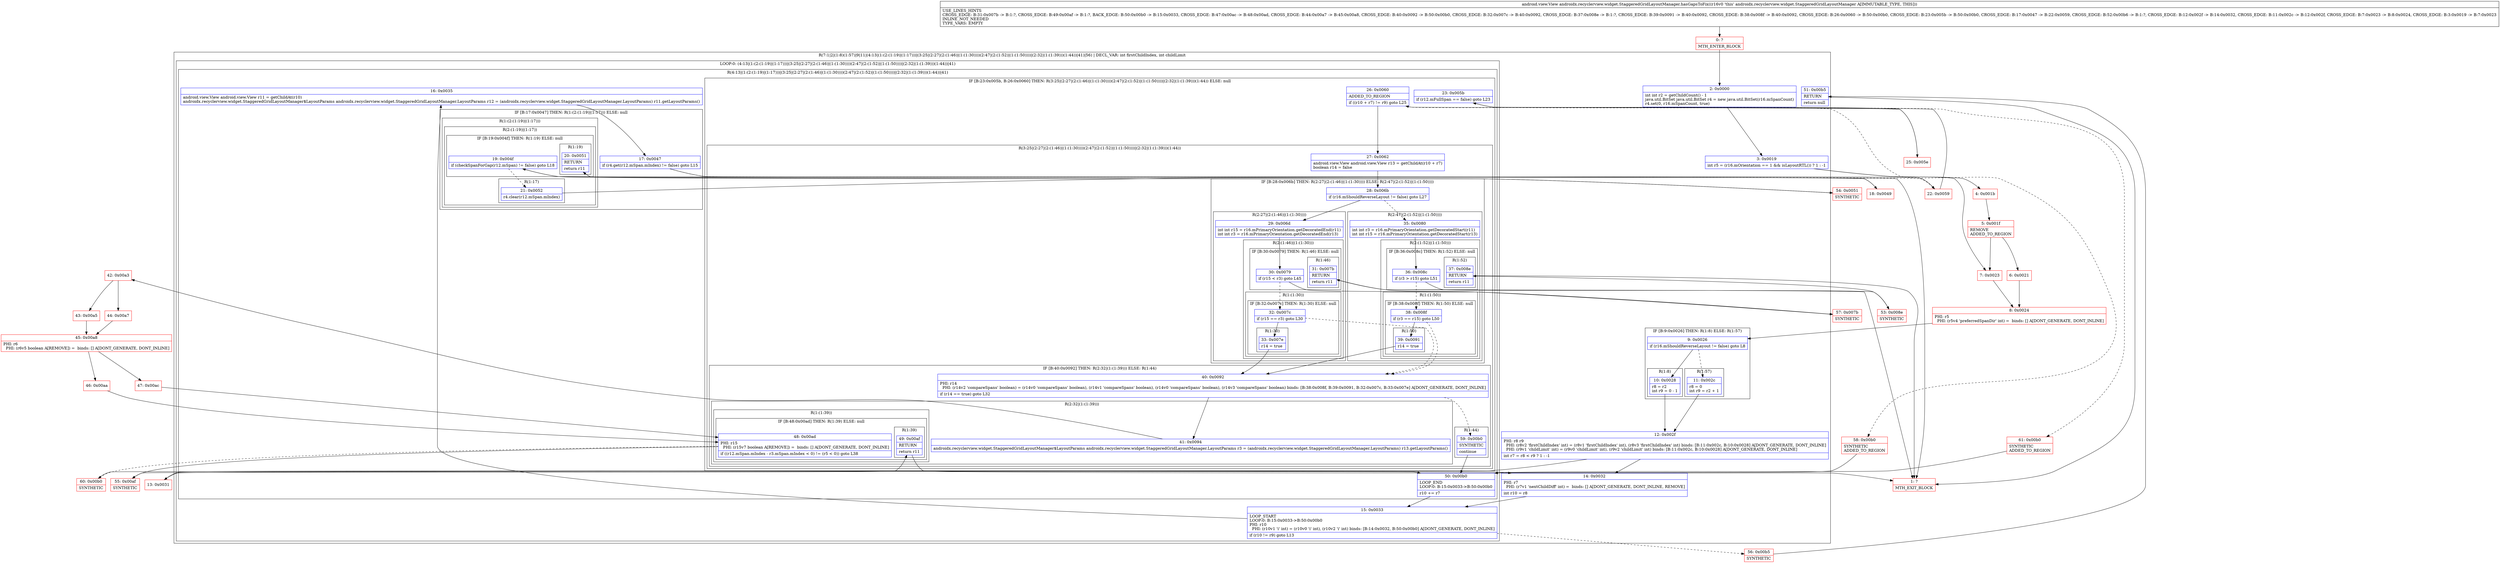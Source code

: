 digraph "CFG forandroidx.recyclerview.widget.StaggeredGridLayoutManager.hasGapsToFix()Landroid\/view\/View;" {
subgraph cluster_Region_1985203870 {
label = "R(7:1|2|(1:8)(1:57)|9|11|(4:13|(1:(2:(1:19)|(1:17)))|(3:25|(2:27|(2:(1:46)|(1:(1:30))))(2:47|(2:(1:52)|(1:(1:50))))|(2:32|(1:(1:39)))(1:44))|41)|56) | DECL_VAR: int firstChildIndex, int childLimit\l";
node [shape=record,color=blue];
Node_2 [shape=record,label="{2\:\ 0x0000|int int r2 = getChildCount() \- 1\ljava.util.BitSet java.util.BitSet r4 = new java.util.BitSet(r16.mSpanCount)\lr4.set(0, r16.mSpanCount, true)\l}"];
Node_3 [shape=record,label="{3\:\ 0x0019|int r5 = (r16.mOrientation == 1 && isLayoutRTL()) ? 1 : \-1\l}"];
subgraph cluster_IfRegion_83788555 {
label = "IF [B:9:0x0026] THEN: R(1:8) ELSE: R(1:57)";
node [shape=record,color=blue];
Node_9 [shape=record,label="{9\:\ 0x0026|if (r16.mShouldReverseLayout != false) goto L8\l}"];
subgraph cluster_Region_670551034 {
label = "R(1:8)";
node [shape=record,color=blue];
Node_10 [shape=record,label="{10\:\ 0x0028|r8 = r2\lint r9 = 0 \- 1\l}"];
}
subgraph cluster_Region_509320582 {
label = "R(1:57)";
node [shape=record,color=blue];
Node_11 [shape=record,label="{11\:\ 0x002c|r8 = 0\lint r9 = r2 + 1\l}"];
}
}
Node_12 [shape=record,label="{12\:\ 0x002f|PHI: r8 r9 \l  PHI: (r8v2 'firstChildIndex' int) = (r8v1 'firstChildIndex' int), (r8v3 'firstChildIndex' int) binds: [B:11:0x002c, B:10:0x0028] A[DONT_GENERATE, DONT_INLINE]\l  PHI: (r9v1 'childLimit' int) = (r9v0 'childLimit' int), (r9v2 'childLimit' int) binds: [B:11:0x002c, B:10:0x0028] A[DONT_GENERATE, DONT_INLINE]\l|int r7 = r8 \< r9 ? 1 : \-1\l}"];
Node_14 [shape=record,label="{14\:\ 0x0032|PHI: r7 \l  PHI: (r7v1 'nextChildDiff' int) =  binds: [] A[DONT_GENERATE, DONT_INLINE, REMOVE]\l|int r10 = r8\l}"];
subgraph cluster_LoopRegion_593146108 {
label = "LOOP:0: (4:13|(1:(2:(1:19)|(1:17)))|(3:25|(2:27|(2:(1:46)|(1:(1:30))))(2:47|(2:(1:52)|(1:(1:50))))|(2:32|(1:(1:39)))(1:44))|41)";
node [shape=record,color=blue];
Node_15 [shape=record,label="{15\:\ 0x0033|LOOP_START\lLOOP:0: B:15:0x0033\-\>B:50:0x00b0\lPHI: r10 \l  PHI: (r10v1 'i' int) = (r10v0 'i' int), (r10v2 'i' int) binds: [B:14:0x0032, B:50:0x00b0] A[DONT_GENERATE, DONT_INLINE]\l|if (r10 != r9) goto L13\l}"];
subgraph cluster_Region_794608314 {
label = "R(4:13|(1:(2:(1:19)|(1:17)))|(3:25|(2:27|(2:(1:46)|(1:(1:30))))(2:47|(2:(1:52)|(1:(1:50))))|(2:32|(1:(1:39)))(1:44))|41)";
node [shape=record,color=blue];
Node_16 [shape=record,label="{16\:\ 0x0035|android.view.View android.view.View r11 = getChildAt(r10)\landroidx.recyclerview.widget.StaggeredGridLayoutManager$LayoutParams androidx.recyclerview.widget.StaggeredGridLayoutManager.LayoutParams r12 = (androidx.recyclerview.widget.StaggeredGridLayoutManager.LayoutParams) r11.getLayoutParams()\l}"];
subgraph cluster_IfRegion_282132922 {
label = "IF [B:17:0x0047] THEN: R(1:(2:(1:19)|(1:17))) ELSE: null";
node [shape=record,color=blue];
Node_17 [shape=record,label="{17\:\ 0x0047|if (r4.get(r12.mSpan.mIndex) != false) goto L15\l}"];
subgraph cluster_Region_1678723112 {
label = "R(1:(2:(1:19)|(1:17)))";
node [shape=record,color=blue];
subgraph cluster_Region_198227290 {
label = "R(2:(1:19)|(1:17))";
node [shape=record,color=blue];
subgraph cluster_IfRegion_1608015491 {
label = "IF [B:19:0x004f] THEN: R(1:19) ELSE: null";
node [shape=record,color=blue];
Node_19 [shape=record,label="{19\:\ 0x004f|if (checkSpanForGap(r12.mSpan) != false) goto L18\l}"];
subgraph cluster_Region_1509382909 {
label = "R(1:19)";
node [shape=record,color=blue];
Node_20 [shape=record,label="{20\:\ 0x0051|RETURN\l|return r11\l}"];
}
}
subgraph cluster_Region_2015238656 {
label = "R(1:17)";
node [shape=record,color=blue];
Node_21 [shape=record,label="{21\:\ 0x0052|r4.clear(r12.mSpan.mIndex)\l}"];
}
}
}
}
subgraph cluster_IfRegion_991865340 {
label = "IF [B:23:0x005b, B:26:0x0060] THEN: R(3:25|(2:27|(2:(1:46)|(1:(1:30))))(2:47|(2:(1:52)|(1:(1:50))))|(2:32|(1:(1:39)))(1:44)) ELSE: null";
node [shape=record,color=blue];
Node_23 [shape=record,label="{23\:\ 0x005b|if (r12.mFullSpan == false) goto L23\l}"];
Node_26 [shape=record,label="{26\:\ 0x0060|ADDED_TO_REGION\l|if ((r10 + r7) != r9) goto L25\l}"];
subgraph cluster_Region_869825157 {
label = "R(3:25|(2:27|(2:(1:46)|(1:(1:30))))(2:47|(2:(1:52)|(1:(1:50))))|(2:32|(1:(1:39)))(1:44))";
node [shape=record,color=blue];
Node_27 [shape=record,label="{27\:\ 0x0062|android.view.View android.view.View r13 = getChildAt(r10 + r7)\lboolean r14 = false\l}"];
subgraph cluster_IfRegion_1336096843 {
label = "IF [B:28:0x006b] THEN: R(2:27|(2:(1:46)|(1:(1:30)))) ELSE: R(2:47|(2:(1:52)|(1:(1:50))))";
node [shape=record,color=blue];
Node_28 [shape=record,label="{28\:\ 0x006b|if (r16.mShouldReverseLayout != false) goto L27\l}"];
subgraph cluster_Region_392714614 {
label = "R(2:27|(2:(1:46)|(1:(1:30))))";
node [shape=record,color=blue];
Node_29 [shape=record,label="{29\:\ 0x006d|int int r15 = r16.mPrimaryOrientation.getDecoratedEnd(r11)\lint int r3 = r16.mPrimaryOrientation.getDecoratedEnd(r13)\l}"];
subgraph cluster_Region_1060445295 {
label = "R(2:(1:46)|(1:(1:30)))";
node [shape=record,color=blue];
subgraph cluster_IfRegion_1825742698 {
label = "IF [B:30:0x0079] THEN: R(1:46) ELSE: null";
node [shape=record,color=blue];
Node_30 [shape=record,label="{30\:\ 0x0079|if (r15 \< r3) goto L45\l}"];
subgraph cluster_Region_1737753932 {
label = "R(1:46)";
node [shape=record,color=blue];
Node_31 [shape=record,label="{31\:\ 0x007b|RETURN\l|return r11\l}"];
}
}
subgraph cluster_Region_560287145 {
label = "R(1:(1:30))";
node [shape=record,color=blue];
subgraph cluster_IfRegion_259483952 {
label = "IF [B:32:0x007c] THEN: R(1:30) ELSE: null";
node [shape=record,color=blue];
Node_32 [shape=record,label="{32\:\ 0x007c|if (r15 == r3) goto L30\l}"];
subgraph cluster_Region_886581683 {
label = "R(1:30)";
node [shape=record,color=blue];
Node_33 [shape=record,label="{33\:\ 0x007e|r14 = true\l}"];
}
}
}
}
}
subgraph cluster_Region_781468182 {
label = "R(2:47|(2:(1:52)|(1:(1:50))))";
node [shape=record,color=blue];
Node_35 [shape=record,label="{35\:\ 0x0080|int int r3 = r16.mPrimaryOrientation.getDecoratedStart(r11)\lint int r15 = r16.mPrimaryOrientation.getDecoratedStart(r13)\l}"];
subgraph cluster_Region_789661370 {
label = "R(2:(1:52)|(1:(1:50)))";
node [shape=record,color=blue];
subgraph cluster_IfRegion_2071420831 {
label = "IF [B:36:0x008c] THEN: R(1:52) ELSE: null";
node [shape=record,color=blue];
Node_36 [shape=record,label="{36\:\ 0x008c|if (r3 \> r15) goto L51\l}"];
subgraph cluster_Region_1305986443 {
label = "R(1:52)";
node [shape=record,color=blue];
Node_37 [shape=record,label="{37\:\ 0x008e|RETURN\l|return r11\l}"];
}
}
subgraph cluster_Region_2040943219 {
label = "R(1:(1:50))";
node [shape=record,color=blue];
subgraph cluster_IfRegion_431143006 {
label = "IF [B:38:0x008f] THEN: R(1:50) ELSE: null";
node [shape=record,color=blue];
Node_38 [shape=record,label="{38\:\ 0x008f|if (r3 == r15) goto L50\l}"];
subgraph cluster_Region_551047136 {
label = "R(1:50)";
node [shape=record,color=blue];
Node_39 [shape=record,label="{39\:\ 0x0091|r14 = true\l}"];
}
}
}
}
}
}
subgraph cluster_IfRegion_703153645 {
label = "IF [B:40:0x0092] THEN: R(2:32|(1:(1:39))) ELSE: R(1:44)";
node [shape=record,color=blue];
Node_40 [shape=record,label="{40\:\ 0x0092|PHI: r14 \l  PHI: (r14v2 'compareSpans' boolean) = (r14v0 'compareSpans' boolean), (r14v1 'compareSpans' boolean), (r14v0 'compareSpans' boolean), (r14v3 'compareSpans' boolean) binds: [B:38:0x008f, B:39:0x0091, B:32:0x007c, B:33:0x007e] A[DONT_GENERATE, DONT_INLINE]\l|if (r14 == true) goto L32\l}"];
subgraph cluster_Region_1397765020 {
label = "R(2:32|(1:(1:39)))";
node [shape=record,color=blue];
Node_41 [shape=record,label="{41\:\ 0x0094|androidx.recyclerview.widget.StaggeredGridLayoutManager$LayoutParams androidx.recyclerview.widget.StaggeredGridLayoutManager.LayoutParams r3 = (androidx.recyclerview.widget.StaggeredGridLayoutManager.LayoutParams) r13.getLayoutParams()\l}"];
subgraph cluster_Region_1852305228 {
label = "R(1:(1:39))";
node [shape=record,color=blue];
subgraph cluster_IfRegion_1638905570 {
label = "IF [B:48:0x00ad] THEN: R(1:39) ELSE: null";
node [shape=record,color=blue];
Node_48 [shape=record,label="{48\:\ 0x00ad|PHI: r15 \l  PHI: (r15v7 boolean A[REMOVE]) =  binds: [] A[DONT_GENERATE, DONT_INLINE]\l|if ((r12.mSpan.mIndex \- r3.mSpan.mIndex \< 0) != (r5 \< 0)) goto L38\l}"];
subgraph cluster_Region_404854446 {
label = "R(1:39)";
node [shape=record,color=blue];
Node_49 [shape=record,label="{49\:\ 0x00af|RETURN\l|return r11\l}"];
}
}
}
}
subgraph cluster_Region_1709502252 {
label = "R(1:44)";
node [shape=record,color=blue];
Node_59 [shape=record,label="{59\:\ 0x00b0|SYNTHETIC\l|continue\l}"];
}
}
}
}
Node_50 [shape=record,label="{50\:\ 0x00b0|LOOP_END\lLOOP:0: B:15:0x0033\-\>B:50:0x00b0\l|r10 += r7\l}"];
}
}
Node_51 [shape=record,label="{51\:\ 0x00b5|RETURN\l|return null\l}"];
}
Node_0 [shape=record,color=red,label="{0\:\ ?|MTH_ENTER_BLOCK\l}"];
Node_4 [shape=record,color=red,label="{4\:\ 0x001b}"];
Node_5 [shape=record,color=red,label="{5\:\ 0x001f|REMOVE\lADDED_TO_REGION\l}"];
Node_6 [shape=record,color=red,label="{6\:\ 0x0021}"];
Node_8 [shape=record,color=red,label="{8\:\ 0x0024|PHI: r5 \l  PHI: (r5v4 'preferredSpanDir' int) =  binds: [] A[DONT_GENERATE, DONT_INLINE]\l}"];
Node_13 [shape=record,color=red,label="{13\:\ 0x0031}"];
Node_18 [shape=record,color=red,label="{18\:\ 0x0049}"];
Node_54 [shape=record,color=red,label="{54\:\ 0x0051|SYNTHETIC\l}"];
Node_1 [shape=record,color=red,label="{1\:\ ?|MTH_EXIT_BLOCK\l}"];
Node_22 [shape=record,color=red,label="{22\:\ 0x0059}"];
Node_25 [shape=record,color=red,label="{25\:\ 0x005e}"];
Node_42 [shape=record,color=red,label="{42\:\ 0x00a3}"];
Node_43 [shape=record,color=red,label="{43\:\ 0x00a5}"];
Node_45 [shape=record,color=red,label="{45\:\ 0x00a8|PHI: r6 \l  PHI: (r6v5 boolean A[REMOVE]) =  binds: [] A[DONT_GENERATE, DONT_INLINE]\l}"];
Node_46 [shape=record,color=red,label="{46\:\ 0x00aa}"];
Node_55 [shape=record,color=red,label="{55\:\ 0x00af|SYNTHETIC\l}"];
Node_60 [shape=record,color=red,label="{60\:\ 0x00b0|SYNTHETIC\l}"];
Node_47 [shape=record,color=red,label="{47\:\ 0x00ac}"];
Node_44 [shape=record,color=red,label="{44\:\ 0x00a7}"];
Node_57 [shape=record,color=red,label="{57\:\ 0x007b|SYNTHETIC\l}"];
Node_53 [shape=record,color=red,label="{53\:\ 0x008e|SYNTHETIC\l}"];
Node_58 [shape=record,color=red,label="{58\:\ 0x00b0|SYNTHETIC\lADDED_TO_REGION\l}"];
Node_61 [shape=record,color=red,label="{61\:\ 0x00b0|SYNTHETIC\lADDED_TO_REGION\l}"];
Node_56 [shape=record,color=red,label="{56\:\ 0x00b5|SYNTHETIC\l}"];
Node_7 [shape=record,color=red,label="{7\:\ 0x0023}"];
MethodNode[shape=record,label="{android.view.View androidx.recyclerview.widget.StaggeredGridLayoutManager.hasGapsToFix((r16v0 'this' androidx.recyclerview.widget.StaggeredGridLayoutManager A[IMMUTABLE_TYPE, THIS]))  | USE_LINES_HINTS\lCROSS_EDGE: B:31:0x007b \-\> B:1:?, CROSS_EDGE: B:49:0x00af \-\> B:1:?, BACK_EDGE: B:50:0x00b0 \-\> B:15:0x0033, CROSS_EDGE: B:47:0x00ac \-\> B:48:0x00ad, CROSS_EDGE: B:44:0x00a7 \-\> B:45:0x00a8, CROSS_EDGE: B:40:0x0092 \-\> B:50:0x00b0, CROSS_EDGE: B:32:0x007c \-\> B:40:0x0092, CROSS_EDGE: B:37:0x008e \-\> B:1:?, CROSS_EDGE: B:39:0x0091 \-\> B:40:0x0092, CROSS_EDGE: B:38:0x008f \-\> B:40:0x0092, CROSS_EDGE: B:26:0x0060 \-\> B:50:0x00b0, CROSS_EDGE: B:23:0x005b \-\> B:50:0x00b0, CROSS_EDGE: B:17:0x0047 \-\> B:22:0x0059, CROSS_EDGE: B:52:0x00b6 \-\> B:1:?, CROSS_EDGE: B:12:0x002f \-\> B:14:0x0032, CROSS_EDGE: B:11:0x002c \-\> B:12:0x002f, CROSS_EDGE: B:7:0x0023 \-\> B:8:0x0024, CROSS_EDGE: B:3:0x0019 \-\> B:7:0x0023\lINLINE_NOT_NEEDED\lTYPE_VARS: EMPTY\l}"];
MethodNode -> Node_0;Node_2 -> Node_3;
Node_3 -> Node_4;
Node_3 -> Node_7;
Node_9 -> Node_10;
Node_9 -> Node_11[style=dashed];
Node_10 -> Node_12;
Node_11 -> Node_12;
Node_12 -> Node_13;
Node_12 -> Node_14;
Node_14 -> Node_15;
Node_15 -> Node_16;
Node_15 -> Node_56[style=dashed];
Node_16 -> Node_17;
Node_17 -> Node_18;
Node_17 -> Node_22[style=dashed];
Node_19 -> Node_21[style=dashed];
Node_19 -> Node_54;
Node_20 -> Node_1;
Node_21 -> Node_22;
Node_23 -> Node_25;
Node_23 -> Node_61[style=dashed];
Node_26 -> Node_27;
Node_26 -> Node_58[style=dashed];
Node_27 -> Node_28;
Node_28 -> Node_29;
Node_28 -> Node_35[style=dashed];
Node_29 -> Node_30;
Node_30 -> Node_32[style=dashed];
Node_30 -> Node_57;
Node_31 -> Node_1;
Node_32 -> Node_33;
Node_32 -> Node_40[style=dashed];
Node_33 -> Node_40;
Node_35 -> Node_36;
Node_36 -> Node_38[style=dashed];
Node_36 -> Node_53;
Node_37 -> Node_1;
Node_38 -> Node_39;
Node_38 -> Node_40[style=dashed];
Node_39 -> Node_40;
Node_40 -> Node_41;
Node_40 -> Node_59[style=dashed];
Node_41 -> Node_42;
Node_48 -> Node_55;
Node_48 -> Node_60[style=dashed];
Node_49 -> Node_1;
Node_59 -> Node_50;
Node_50 -> Node_15;
Node_51 -> Node_1;
Node_0 -> Node_2;
Node_4 -> Node_5;
Node_5 -> Node_6;
Node_5 -> Node_7;
Node_6 -> Node_8;
Node_8 -> Node_9;
Node_13 -> Node_14;
Node_18 -> Node_19;
Node_54 -> Node_20;
Node_22 -> Node_23;
Node_25 -> Node_26;
Node_42 -> Node_43;
Node_42 -> Node_44;
Node_43 -> Node_45;
Node_45 -> Node_46;
Node_45 -> Node_47;
Node_46 -> Node_48;
Node_55 -> Node_49;
Node_60 -> Node_50;
Node_47 -> Node_48;
Node_44 -> Node_45;
Node_57 -> Node_31;
Node_53 -> Node_37;
Node_58 -> Node_50;
Node_61 -> Node_50;
Node_56 -> Node_51;
Node_7 -> Node_8;
}

